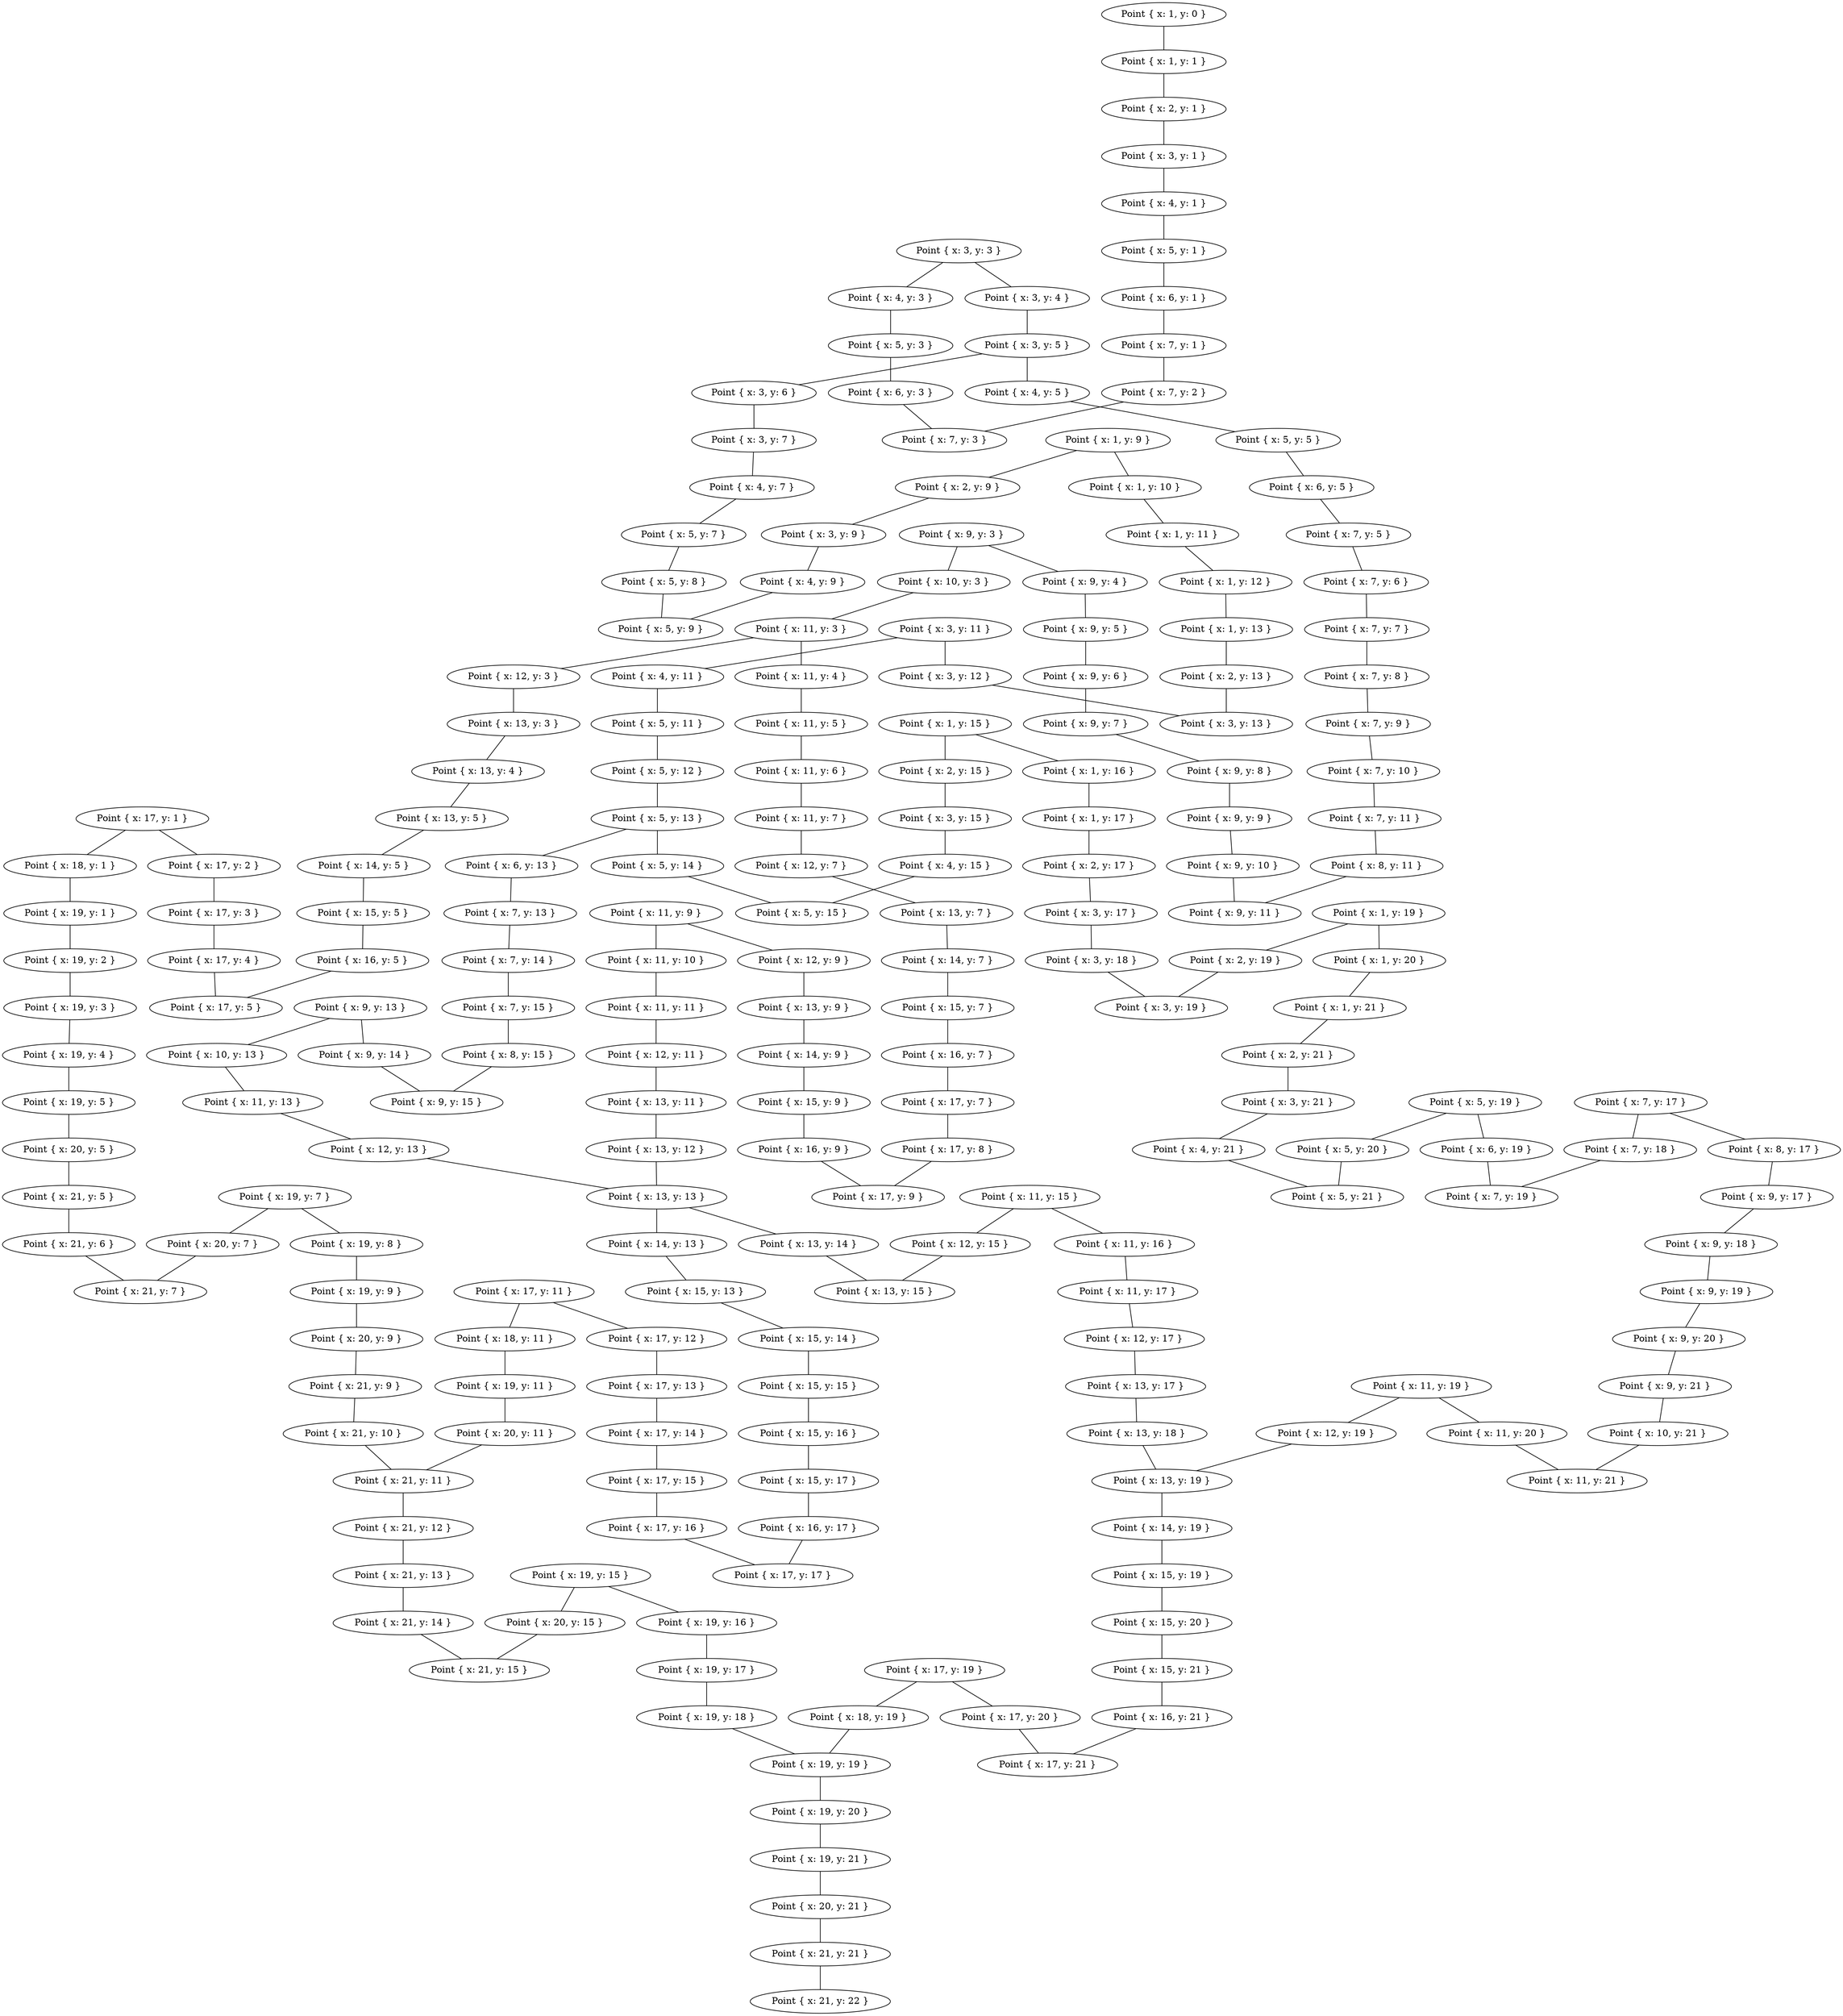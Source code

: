 graph {
    0 [ label = "Point { x: 1, y: 0 }" ]
    1 [ label = "Point { x: 1, y: 1 }" ]
    2 [ label = "Point { x: 2, y: 1 }" ]
    3 [ label = "Point { x: 3, y: 1 }" ]
    4 [ label = "Point { x: 4, y: 1 }" ]
    5 [ label = "Point { x: 5, y: 1 }" ]
    6 [ label = "Point { x: 6, y: 1 }" ]
    7 [ label = "Point { x: 7, y: 1 }" ]
    8 [ label = "Point { x: 17, y: 1 }" ]
    9 [ label = "Point { x: 18, y: 1 }" ]
    10 [ label = "Point { x: 19, y: 1 }" ]
    11 [ label = "Point { x: 7, y: 2 }" ]
    12 [ label = "Point { x: 17, y: 2 }" ]
    13 [ label = "Point { x: 19, y: 2 }" ]
    14 [ label = "Point { x: 3, y: 3 }" ]
    15 [ label = "Point { x: 4, y: 3 }" ]
    16 [ label = "Point { x: 5, y: 3 }" ]
    17 [ label = "Point { x: 6, y: 3 }" ]
    18 [ label = "Point { x: 7, y: 3 }" ]
    19 [ label = "Point { x: 9, y: 3 }" ]
    20 [ label = "Point { x: 10, y: 3 }" ]
    21 [ label = "Point { x: 11, y: 3 }" ]
    22 [ label = "Point { x: 12, y: 3 }" ]
    23 [ label = "Point { x: 13, y: 3 }" ]
    24 [ label = "Point { x: 17, y: 3 }" ]
    25 [ label = "Point { x: 19, y: 3 }" ]
    26 [ label = "Point { x: 3, y: 4 }" ]
    27 [ label = "Point { x: 9, y: 4 }" ]
    28 [ label = "Point { x: 11, y: 4 }" ]
    29 [ label = "Point { x: 13, y: 4 }" ]
    30 [ label = "Point { x: 17, y: 4 }" ]
    31 [ label = "Point { x: 19, y: 4 }" ]
    32 [ label = "Point { x: 3, y: 5 }" ]
    33 [ label = "Point { x: 4, y: 5 }" ]
    34 [ label = "Point { x: 5, y: 5 }" ]
    35 [ label = "Point { x: 6, y: 5 }" ]
    36 [ label = "Point { x: 7, y: 5 }" ]
    37 [ label = "Point { x: 9, y: 5 }" ]
    38 [ label = "Point { x: 11, y: 5 }" ]
    39 [ label = "Point { x: 13, y: 5 }" ]
    40 [ label = "Point { x: 14, y: 5 }" ]
    41 [ label = "Point { x: 15, y: 5 }" ]
    42 [ label = "Point { x: 16, y: 5 }" ]
    43 [ label = "Point { x: 17, y: 5 }" ]
    44 [ label = "Point { x: 19, y: 5 }" ]
    45 [ label = "Point { x: 20, y: 5 }" ]
    46 [ label = "Point { x: 21, y: 5 }" ]
    47 [ label = "Point { x: 3, y: 6 }" ]
    48 [ label = "Point { x: 7, y: 6 }" ]
    49 [ label = "Point { x: 9, y: 6 }" ]
    50 [ label = "Point { x: 11, y: 6 }" ]
    51 [ label = "Point { x: 21, y: 6 }" ]
    52 [ label = "Point { x: 3, y: 7 }" ]
    53 [ label = "Point { x: 4, y: 7 }" ]
    54 [ label = "Point { x: 5, y: 7 }" ]
    55 [ label = "Point { x: 7, y: 7 }" ]
    56 [ label = "Point { x: 9, y: 7 }" ]
    57 [ label = "Point { x: 11, y: 7 }" ]
    58 [ label = "Point { x: 12, y: 7 }" ]
    59 [ label = "Point { x: 13, y: 7 }" ]
    60 [ label = "Point { x: 14, y: 7 }" ]
    61 [ label = "Point { x: 15, y: 7 }" ]
    62 [ label = "Point { x: 16, y: 7 }" ]
    63 [ label = "Point { x: 17, y: 7 }" ]
    64 [ label = "Point { x: 19, y: 7 }" ]
    65 [ label = "Point { x: 20, y: 7 }" ]
    66 [ label = "Point { x: 21, y: 7 }" ]
    67 [ label = "Point { x: 5, y: 8 }" ]
    68 [ label = "Point { x: 7, y: 8 }" ]
    69 [ label = "Point { x: 9, y: 8 }" ]
    70 [ label = "Point { x: 17, y: 8 }" ]
    71 [ label = "Point { x: 19, y: 8 }" ]
    72 [ label = "Point { x: 1, y: 9 }" ]
    73 [ label = "Point { x: 2, y: 9 }" ]
    74 [ label = "Point { x: 3, y: 9 }" ]
    75 [ label = "Point { x: 4, y: 9 }" ]
    76 [ label = "Point { x: 5, y: 9 }" ]
    77 [ label = "Point { x: 7, y: 9 }" ]
    78 [ label = "Point { x: 9, y: 9 }" ]
    79 [ label = "Point { x: 11, y: 9 }" ]
    80 [ label = "Point { x: 12, y: 9 }" ]
    81 [ label = "Point { x: 13, y: 9 }" ]
    82 [ label = "Point { x: 14, y: 9 }" ]
    83 [ label = "Point { x: 15, y: 9 }" ]
    84 [ label = "Point { x: 16, y: 9 }" ]
    85 [ label = "Point { x: 17, y: 9 }" ]
    86 [ label = "Point { x: 19, y: 9 }" ]
    87 [ label = "Point { x: 20, y: 9 }" ]
    88 [ label = "Point { x: 21, y: 9 }" ]
    89 [ label = "Point { x: 1, y: 10 }" ]
    90 [ label = "Point { x: 7, y: 10 }" ]
    91 [ label = "Point { x: 9, y: 10 }" ]
    92 [ label = "Point { x: 11, y: 10 }" ]
    93 [ label = "Point { x: 21, y: 10 }" ]
    94 [ label = "Point { x: 1, y: 11 }" ]
    95 [ label = "Point { x: 3, y: 11 }" ]
    96 [ label = "Point { x: 4, y: 11 }" ]
    97 [ label = "Point { x: 5, y: 11 }" ]
    98 [ label = "Point { x: 7, y: 11 }" ]
    99 [ label = "Point { x: 8, y: 11 }" ]
    100 [ label = "Point { x: 9, y: 11 }" ]
    101 [ label = "Point { x: 11, y: 11 }" ]
    102 [ label = "Point { x: 12, y: 11 }" ]
    103 [ label = "Point { x: 13, y: 11 }" ]
    104 [ label = "Point { x: 17, y: 11 }" ]
    105 [ label = "Point { x: 18, y: 11 }" ]
    106 [ label = "Point { x: 19, y: 11 }" ]
    107 [ label = "Point { x: 20, y: 11 }" ]
    108 [ label = "Point { x: 21, y: 11 }" ]
    109 [ label = "Point { x: 1, y: 12 }" ]
    110 [ label = "Point { x: 3, y: 12 }" ]
    111 [ label = "Point { x: 5, y: 12 }" ]
    112 [ label = "Point { x: 13, y: 12 }" ]
    113 [ label = "Point { x: 17, y: 12 }" ]
    114 [ label = "Point { x: 21, y: 12 }" ]
    115 [ label = "Point { x: 1, y: 13 }" ]
    116 [ label = "Point { x: 2, y: 13 }" ]
    117 [ label = "Point { x: 3, y: 13 }" ]
    118 [ label = "Point { x: 5, y: 13 }" ]
    119 [ label = "Point { x: 6, y: 13 }" ]
    120 [ label = "Point { x: 7, y: 13 }" ]
    121 [ label = "Point { x: 9, y: 13 }" ]
    122 [ label = "Point { x: 10, y: 13 }" ]
    123 [ label = "Point { x: 11, y: 13 }" ]
    124 [ label = "Point { x: 12, y: 13 }" ]
    125 [ label = "Point { x: 13, y: 13 }" ]
    126 [ label = "Point { x: 14, y: 13 }" ]
    127 [ label = "Point { x: 15, y: 13 }" ]
    128 [ label = "Point { x: 17, y: 13 }" ]
    129 [ label = "Point { x: 21, y: 13 }" ]
    130 [ label = "Point { x: 5, y: 14 }" ]
    131 [ label = "Point { x: 7, y: 14 }" ]
    132 [ label = "Point { x: 9, y: 14 }" ]
    133 [ label = "Point { x: 13, y: 14 }" ]
    134 [ label = "Point { x: 15, y: 14 }" ]
    135 [ label = "Point { x: 17, y: 14 }" ]
    136 [ label = "Point { x: 21, y: 14 }" ]
    137 [ label = "Point { x: 1, y: 15 }" ]
    138 [ label = "Point { x: 2, y: 15 }" ]
    139 [ label = "Point { x: 3, y: 15 }" ]
    140 [ label = "Point { x: 4, y: 15 }" ]
    141 [ label = "Point { x: 5, y: 15 }" ]
    142 [ label = "Point { x: 7, y: 15 }" ]
    143 [ label = "Point { x: 8, y: 15 }" ]
    144 [ label = "Point { x: 9, y: 15 }" ]
    145 [ label = "Point { x: 11, y: 15 }" ]
    146 [ label = "Point { x: 12, y: 15 }" ]
    147 [ label = "Point { x: 13, y: 15 }" ]
    148 [ label = "Point { x: 15, y: 15 }" ]
    149 [ label = "Point { x: 17, y: 15 }" ]
    150 [ label = "Point { x: 19, y: 15 }" ]
    151 [ label = "Point { x: 20, y: 15 }" ]
    152 [ label = "Point { x: 21, y: 15 }" ]
    153 [ label = "Point { x: 1, y: 16 }" ]
    154 [ label = "Point { x: 11, y: 16 }" ]
    155 [ label = "Point { x: 15, y: 16 }" ]
    156 [ label = "Point { x: 17, y: 16 }" ]
    157 [ label = "Point { x: 19, y: 16 }" ]
    158 [ label = "Point { x: 1, y: 17 }" ]
    159 [ label = "Point { x: 2, y: 17 }" ]
    160 [ label = "Point { x: 3, y: 17 }" ]
    161 [ label = "Point { x: 7, y: 17 }" ]
    162 [ label = "Point { x: 8, y: 17 }" ]
    163 [ label = "Point { x: 9, y: 17 }" ]
    164 [ label = "Point { x: 11, y: 17 }" ]
    165 [ label = "Point { x: 12, y: 17 }" ]
    166 [ label = "Point { x: 13, y: 17 }" ]
    167 [ label = "Point { x: 15, y: 17 }" ]
    168 [ label = "Point { x: 16, y: 17 }" ]
    169 [ label = "Point { x: 17, y: 17 }" ]
    170 [ label = "Point { x: 19, y: 17 }" ]
    171 [ label = "Point { x: 3, y: 18 }" ]
    172 [ label = "Point { x: 7, y: 18 }" ]
    173 [ label = "Point { x: 9, y: 18 }" ]
    174 [ label = "Point { x: 13, y: 18 }" ]
    175 [ label = "Point { x: 19, y: 18 }" ]
    176 [ label = "Point { x: 1, y: 19 }" ]
    177 [ label = "Point { x: 2, y: 19 }" ]
    178 [ label = "Point { x: 3, y: 19 }" ]
    179 [ label = "Point { x: 5, y: 19 }" ]
    180 [ label = "Point { x: 6, y: 19 }" ]
    181 [ label = "Point { x: 7, y: 19 }" ]
    182 [ label = "Point { x: 9, y: 19 }" ]
    183 [ label = "Point { x: 11, y: 19 }" ]
    184 [ label = "Point { x: 12, y: 19 }" ]
    185 [ label = "Point { x: 13, y: 19 }" ]
    186 [ label = "Point { x: 14, y: 19 }" ]
    187 [ label = "Point { x: 15, y: 19 }" ]
    188 [ label = "Point { x: 17, y: 19 }" ]
    189 [ label = "Point { x: 18, y: 19 }" ]
    190 [ label = "Point { x: 19, y: 19 }" ]
    191 [ label = "Point { x: 1, y: 20 }" ]
    192 [ label = "Point { x: 5, y: 20 }" ]
    193 [ label = "Point { x: 9, y: 20 }" ]
    194 [ label = "Point { x: 11, y: 20 }" ]
    195 [ label = "Point { x: 15, y: 20 }" ]
    196 [ label = "Point { x: 17, y: 20 }" ]
    197 [ label = "Point { x: 19, y: 20 }" ]
    198 [ label = "Point { x: 1, y: 21 }" ]
    199 [ label = "Point { x: 2, y: 21 }" ]
    200 [ label = "Point { x: 3, y: 21 }" ]
    201 [ label = "Point { x: 4, y: 21 }" ]
    202 [ label = "Point { x: 5, y: 21 }" ]
    203 [ label = "Point { x: 9, y: 21 }" ]
    204 [ label = "Point { x: 10, y: 21 }" ]
    205 [ label = "Point { x: 11, y: 21 }" ]
    206 [ label = "Point { x: 15, y: 21 }" ]
    207 [ label = "Point { x: 16, y: 21 }" ]
    208 [ label = "Point { x: 17, y: 21 }" ]
    209 [ label = "Point { x: 19, y: 21 }" ]
    210 [ label = "Point { x: 20, y: 21 }" ]
    211 [ label = "Point { x: 21, y: 21 }" ]
    212 [ label = "Point { x: 21, y: 22 }" ]
    0 -- 1 [ ]
    1 -- 2 [ ]
    2 -- 3 [ ]
    3 -- 4 [ ]
    4 -- 5 [ ]
    5 -- 6 [ ]
    6 -- 7 [ ]
    7 -- 11 [ ]
    8 -- 12 [ ]
    8 -- 9 [ ]
    9 -- 10 [ ]
    10 -- 13 [ ]
    11 -- 18 [ ]
    12 -- 24 [ ]
    13 -- 25 [ ]
    14 -- 26 [ ]
    14 -- 15 [ ]
    15 -- 16 [ ]
    16 -- 17 [ ]
    17 -- 18 [ ]
    19 -- 27 [ ]
    19 -- 20 [ ]
    20 -- 21 [ ]
    21 -- 28 [ ]
    21 -- 22 [ ]
    22 -- 23 [ ]
    23 -- 29 [ ]
    24 -- 30 [ ]
    25 -- 31 [ ]
    26 -- 32 [ ]
    27 -- 37 [ ]
    28 -- 38 [ ]
    29 -- 39 [ ]
    30 -- 43 [ ]
    31 -- 44 [ ]
    32 -- 47 [ ]
    32 -- 33 [ ]
    33 -- 34 [ ]
    34 -- 35 [ ]
    35 -- 36 [ ]
    36 -- 48 [ ]
    37 -- 49 [ ]
    38 -- 50 [ ]
    39 -- 40 [ ]
    40 -- 41 [ ]
    41 -- 42 [ ]
    42 -- 43 [ ]
    44 -- 45 [ ]
    45 -- 46 [ ]
    46 -- 51 [ ]
    47 -- 52 [ ]
    48 -- 55 [ ]
    49 -- 56 [ ]
    50 -- 57 [ ]
    51 -- 66 [ ]
    52 -- 53 [ ]
    53 -- 54 [ ]
    54 -- 67 [ ]
    55 -- 68 [ ]
    56 -- 69 [ ]
    57 -- 58 [ ]
    58 -- 59 [ ]
    59 -- 60 [ ]
    60 -- 61 [ ]
    61 -- 62 [ ]
    62 -- 63 [ ]
    63 -- 70 [ ]
    64 -- 71 [ ]
    64 -- 65 [ ]
    65 -- 66 [ ]
    67 -- 76 [ ]
    68 -- 77 [ ]
    69 -- 78 [ ]
    70 -- 85 [ ]
    71 -- 86 [ ]
    72 -- 89 [ ]
    72 -- 73 [ ]
    73 -- 74 [ ]
    74 -- 75 [ ]
    75 -- 76 [ ]
    77 -- 90 [ ]
    78 -- 91 [ ]
    79 -- 92 [ ]
    79 -- 80 [ ]
    80 -- 81 [ ]
    81 -- 82 [ ]
    82 -- 83 [ ]
    83 -- 84 [ ]
    84 -- 85 [ ]
    86 -- 87 [ ]
    87 -- 88 [ ]
    88 -- 93 [ ]
    89 -- 94 [ ]
    90 -- 98 [ ]
    91 -- 100 [ ]
    92 -- 101 [ ]
    93 -- 108 [ ]
    94 -- 109 [ ]
    95 -- 110 [ ]
    95 -- 96 [ ]
    96 -- 97 [ ]
    97 -- 111 [ ]
    98 -- 99 [ ]
    99 -- 100 [ ]
    101 -- 102 [ ]
    102 -- 103 [ ]
    103 -- 112 [ ]
    104 -- 113 [ ]
    104 -- 105 [ ]
    105 -- 106 [ ]
    106 -- 107 [ ]
    107 -- 108 [ ]
    108 -- 114 [ ]
    109 -- 115 [ ]
    110 -- 117 [ ]
    111 -- 118 [ ]
    112 -- 125 [ ]
    113 -- 128 [ ]
    114 -- 129 [ ]
    115 -- 116 [ ]
    116 -- 117 [ ]
    118 -- 130 [ ]
    118 -- 119 [ ]
    119 -- 120 [ ]
    120 -- 131 [ ]
    121 -- 132 [ ]
    121 -- 122 [ ]
    122 -- 123 [ ]
    123 -- 124 [ ]
    124 -- 125 [ ]
    125 -- 133 [ ]
    125 -- 126 [ ]
    126 -- 127 [ ]
    127 -- 134 [ ]
    128 -- 135 [ ]
    129 -- 136 [ ]
    130 -- 141 [ ]
    131 -- 142 [ ]
    132 -- 144 [ ]
    133 -- 147 [ ]
    134 -- 148 [ ]
    135 -- 149 [ ]
    136 -- 152 [ ]
    137 -- 153 [ ]
    137 -- 138 [ ]
    138 -- 139 [ ]
    139 -- 140 [ ]
    140 -- 141 [ ]
    142 -- 143 [ ]
    143 -- 144 [ ]
    145 -- 154 [ ]
    145 -- 146 [ ]
    146 -- 147 [ ]
    148 -- 155 [ ]
    149 -- 156 [ ]
    150 -- 157 [ ]
    150 -- 151 [ ]
    151 -- 152 [ ]
    153 -- 158 [ ]
    154 -- 164 [ ]
    155 -- 167 [ ]
    156 -- 169 [ ]
    157 -- 170 [ ]
    158 -- 159 [ ]
    159 -- 160 [ ]
    160 -- 171 [ ]
    161 -- 172 [ ]
    161 -- 162 [ ]
    162 -- 163 [ ]
    163 -- 173 [ ]
    164 -- 165 [ ]
    165 -- 166 [ ]
    166 -- 174 [ ]
    167 -- 168 [ ]
    168 -- 169 [ ]
    170 -- 175 [ ]
    171 -- 178 [ ]
    172 -- 181 [ ]
    173 -- 182 [ ]
    174 -- 185 [ ]
    175 -- 190 [ ]
    176 -- 191 [ ]
    176 -- 177 [ ]
    177 -- 178 [ ]
    179 -- 192 [ ]
    179 -- 180 [ ]
    180 -- 181 [ ]
    182 -- 193 [ ]
    183 -- 194 [ ]
    183 -- 184 [ ]
    184 -- 185 [ ]
    185 -- 186 [ ]
    186 -- 187 [ ]
    187 -- 195 [ ]
    188 -- 196 [ ]
    188 -- 189 [ ]
    189 -- 190 [ ]
    190 -- 197 [ ]
    191 -- 198 [ ]
    192 -- 202 [ ]
    193 -- 203 [ ]
    194 -- 205 [ ]
    195 -- 206 [ ]
    196 -- 208 [ ]
    197 -- 209 [ ]
    198 -- 199 [ ]
    199 -- 200 [ ]
    200 -- 201 [ ]
    201 -- 202 [ ]
    203 -- 204 [ ]
    204 -- 205 [ ]
    206 -- 207 [ ]
    207 -- 208 [ ]
    209 -- 210 [ ]
    210 -- 211 [ ]
    211 -- 212 [ ]
}
